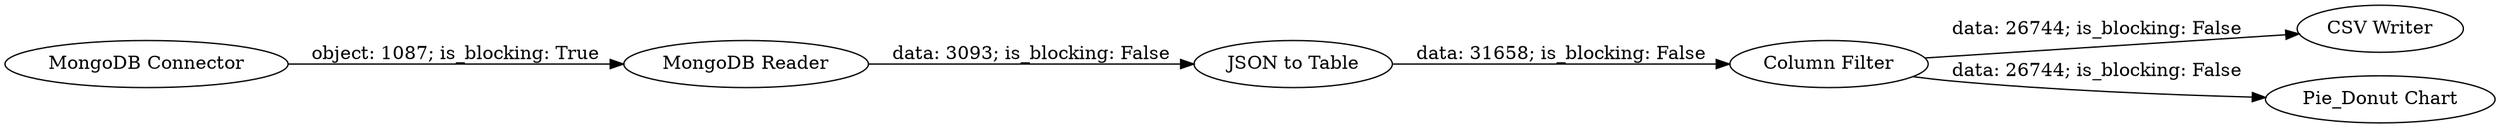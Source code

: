 digraph {
	"-5654976709600256526_3" [label="JSON to Table"]
	"-5654976709600256526_6" [label="CSV Writer"]
	"-5654976709600256526_5" [label="Pie_Donut Chart"]
	"-5654976709600256526_1" [label="MongoDB Connector"]
	"-5654976709600256526_2" [label="MongoDB Reader"]
	"-5654976709600256526_4" [label="Column Filter"]
	"-5654976709600256526_2" -> "-5654976709600256526_3" [label="data: 3093; is_blocking: False"]
	"-5654976709600256526_3" -> "-5654976709600256526_4" [label="data: 31658; is_blocking: False"]
	"-5654976709600256526_4" -> "-5654976709600256526_6" [label="data: 26744; is_blocking: False"]
	"-5654976709600256526_1" -> "-5654976709600256526_2" [label="object: 1087; is_blocking: True"]
	"-5654976709600256526_4" -> "-5654976709600256526_5" [label="data: 26744; is_blocking: False"]
	rankdir=LR
}
